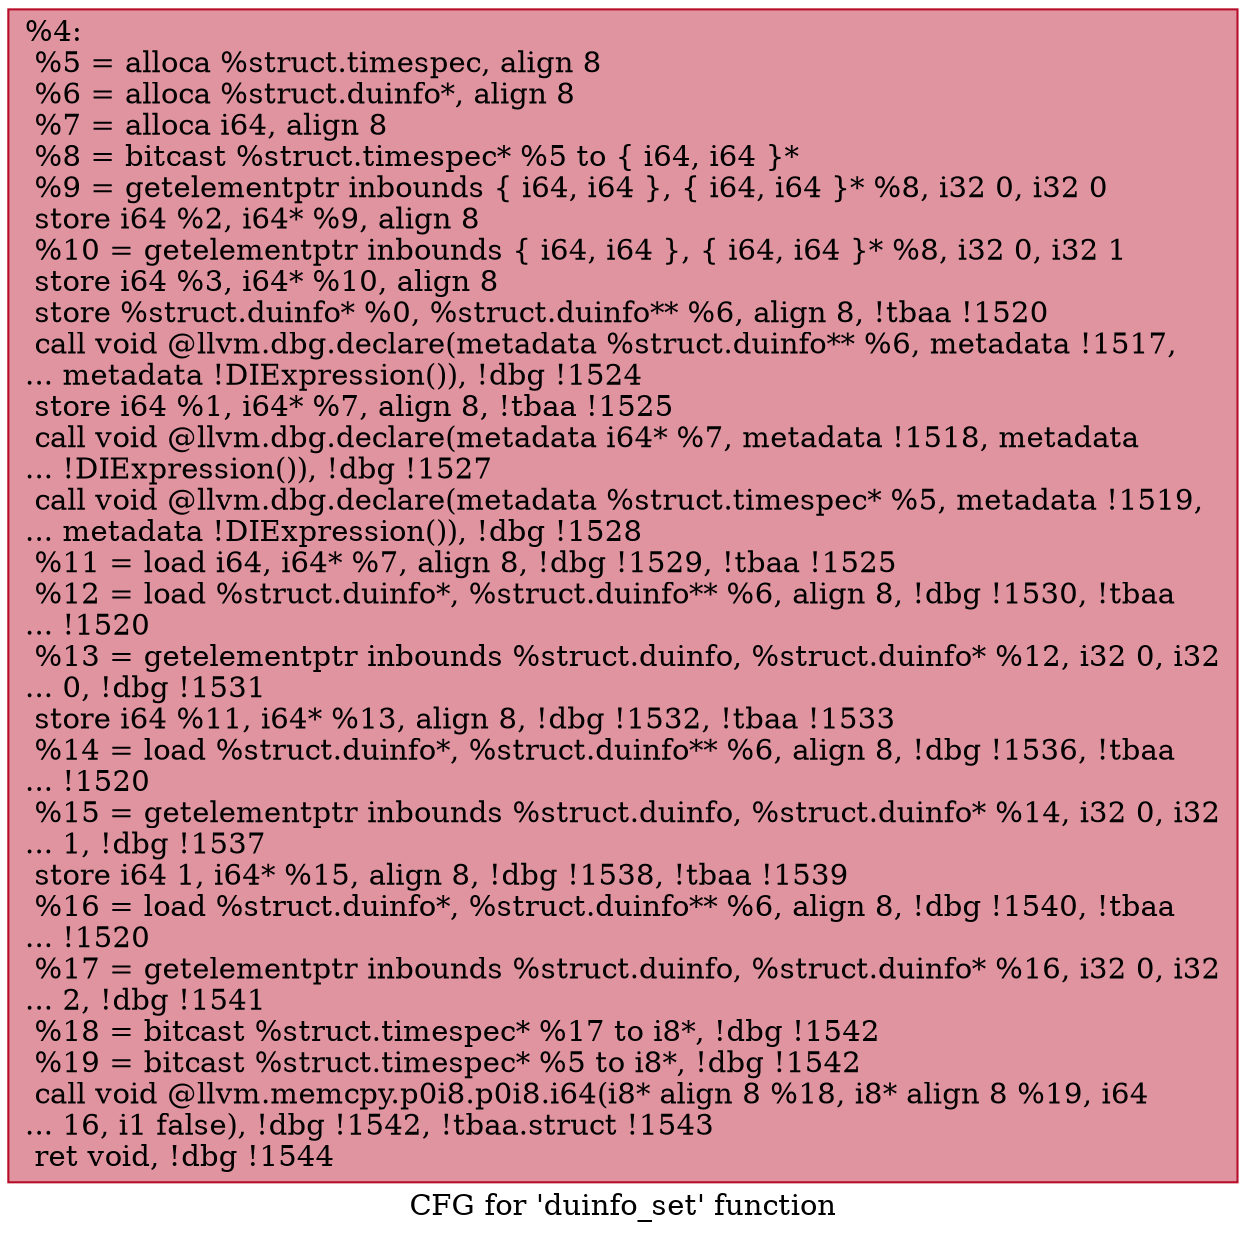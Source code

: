 digraph "CFG for 'duinfo_set' function" {
	label="CFG for 'duinfo_set' function";

	Node0x239ab20 [shape=record,color="#b70d28ff", style=filled, fillcolor="#b70d2870",label="{%4:\l  %5 = alloca %struct.timespec, align 8\l  %6 = alloca %struct.duinfo*, align 8\l  %7 = alloca i64, align 8\l  %8 = bitcast %struct.timespec* %5 to \{ i64, i64 \}*\l  %9 = getelementptr inbounds \{ i64, i64 \}, \{ i64, i64 \}* %8, i32 0, i32 0\l  store i64 %2, i64* %9, align 8\l  %10 = getelementptr inbounds \{ i64, i64 \}, \{ i64, i64 \}* %8, i32 0, i32 1\l  store i64 %3, i64* %10, align 8\l  store %struct.duinfo* %0, %struct.duinfo** %6, align 8, !tbaa !1520\l  call void @llvm.dbg.declare(metadata %struct.duinfo** %6, metadata !1517,\l... metadata !DIExpression()), !dbg !1524\l  store i64 %1, i64* %7, align 8, !tbaa !1525\l  call void @llvm.dbg.declare(metadata i64* %7, metadata !1518, metadata\l... !DIExpression()), !dbg !1527\l  call void @llvm.dbg.declare(metadata %struct.timespec* %5, metadata !1519,\l... metadata !DIExpression()), !dbg !1528\l  %11 = load i64, i64* %7, align 8, !dbg !1529, !tbaa !1525\l  %12 = load %struct.duinfo*, %struct.duinfo** %6, align 8, !dbg !1530, !tbaa\l... !1520\l  %13 = getelementptr inbounds %struct.duinfo, %struct.duinfo* %12, i32 0, i32\l... 0, !dbg !1531\l  store i64 %11, i64* %13, align 8, !dbg !1532, !tbaa !1533\l  %14 = load %struct.duinfo*, %struct.duinfo** %6, align 8, !dbg !1536, !tbaa\l... !1520\l  %15 = getelementptr inbounds %struct.duinfo, %struct.duinfo* %14, i32 0, i32\l... 1, !dbg !1537\l  store i64 1, i64* %15, align 8, !dbg !1538, !tbaa !1539\l  %16 = load %struct.duinfo*, %struct.duinfo** %6, align 8, !dbg !1540, !tbaa\l... !1520\l  %17 = getelementptr inbounds %struct.duinfo, %struct.duinfo* %16, i32 0, i32\l... 2, !dbg !1541\l  %18 = bitcast %struct.timespec* %17 to i8*, !dbg !1542\l  %19 = bitcast %struct.timespec* %5 to i8*, !dbg !1542\l  call void @llvm.memcpy.p0i8.p0i8.i64(i8* align 8 %18, i8* align 8 %19, i64\l... 16, i1 false), !dbg !1542, !tbaa.struct !1543\l  ret void, !dbg !1544\l}"];
}
